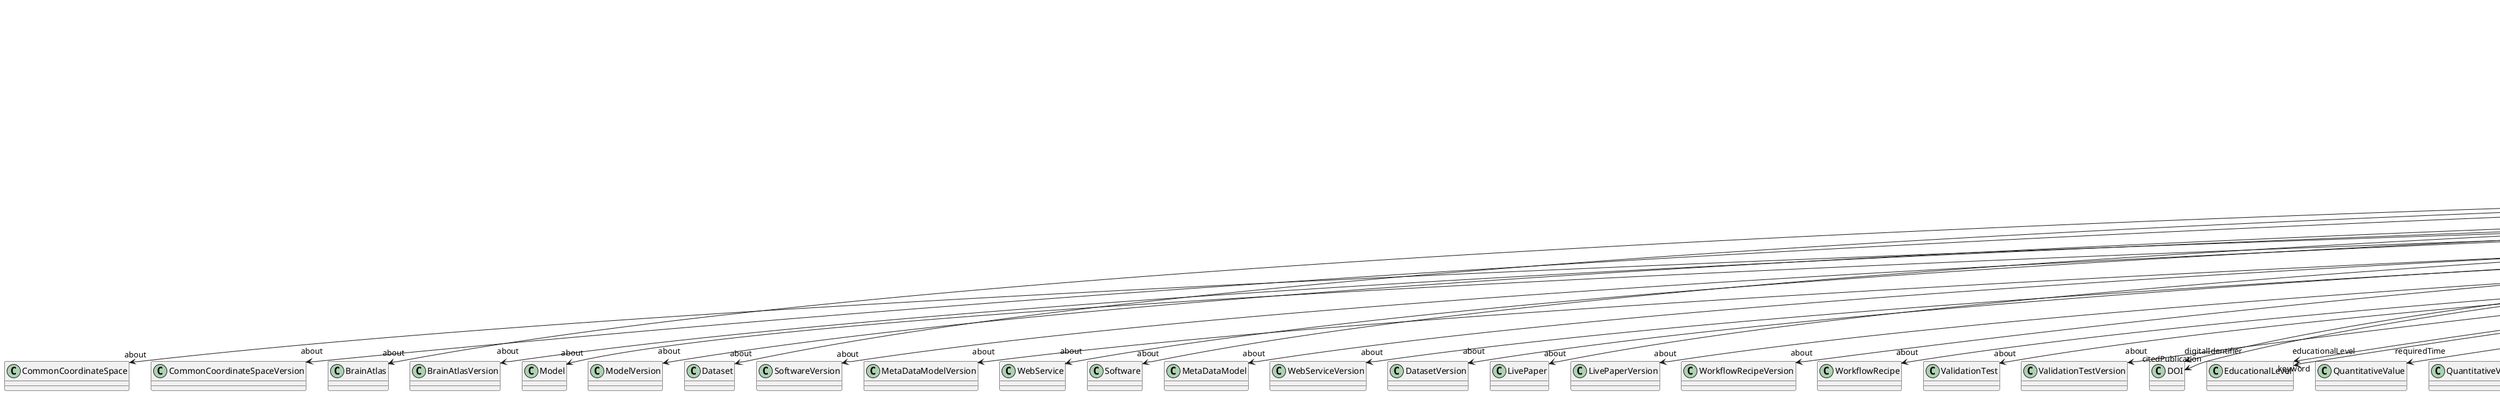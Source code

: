 @startuml
class LearningResource {
+about
+digitalIdentifier
+educationalLevel
+learningOutcome
+order
+prerequisite
+requiredTime
+topic
+type
+abstract
+author
+citedPublication
+copyright
+creationDate
+custodian
+editor
+funding
+IRI
+keyword
+license
+modificationDate
+name
+publicationDate
+publisher
+versionIdentifier

}
LearningResource -d-> "about" CommonCoordinateSpace
LearningResource -d-> "about" CommonCoordinateSpaceVersion
LearningResource -d-> "about" BrainAtlas
LearningResource -d-> "about" BrainAtlasVersion
LearningResource -d-> "about" Model
LearningResource -d-> "about" ModelVersion
LearningResource -d-> "about" Dataset
LearningResource -d-> "about" SoftwareVersion
LearningResource -d-> "about" MetaDataModelVersion
LearningResource -d-> "about" WebService
LearningResource -d-> "about" Software
LearningResource -d-> "about" MetaDataModel
LearningResource -d-> "about" WebServiceVersion
LearningResource -d-> "about" DatasetVersion
LearningResource -d-> "about" LivePaper
LearningResource -d-> "about" LivePaperVersion
LearningResource -d-> "about" WorkflowRecipeVersion
LearningResource -d-> "about" WorkflowRecipe
LearningResource -d-> "about" ValidationTest
LearningResource -d-> "about" ValidationTestVersion
LearningResource -d-> "digitalIdentifier" DOI
LearningResource -d-> "educationalLevel" EducationalLevel
LearningResource -d-> "requiredTime" QuantitativeValue
LearningResource -d-> "requiredTime" QuantitativeValueRange
LearningResource -d-> "type" LearningResourceType
LearningResource -d-> "author" Person
LearningResource -d-> "author" Consortium
LearningResource -d-> "author" Organization
LearningResource -d-> "citedPublication" DOI
LearningResource -d-> "citedPublication" ISBN
LearningResource -d-> "copyright" Copyright
LearningResource -d-> "custodian" Person
LearningResource -d-> "custodian" Consortium
LearningResource -d-> "custodian" Organization
LearningResource -d-> "editor" Person
LearningResource -d-> "funding" Funding
LearningResource -d-> "keyword" GeneticStrainType
LearningResource -d-> "keyword" AnnotationCriteriaType
LearningResource -d-> "keyword" TissueSampleType
LearningResource -d-> "keyword" ProductAccessibility
LearningResource -d-> "keyword" StimulationTechnique
LearningResource -d-> "keyword" OpticalStimulusType
LearningResource -d-> "keyword" Service
LearningResource -d-> "keyword" OrganismSystem
LearningResource -d-> "keyword" OperatingDevice
LearningResource -d-> "keyword" VisualStimulusType
LearningResource -d-> "keyword" CriteriaQualityType
LearningResource -d-> "keyword" Disease
LearningResource -d-> "keyword" SemanticDataType
LearningResource -d-> "keyword" SoftwareFeature
LearningResource -d-> "keyword" AtlasType
LearningResource -d-> "keyword" StimulationApproach
LearningResource -d-> "keyword" AnatomicalIdentificationType
LearningResource -d-> "keyword" ProgrammingLanguage
LearningResource -d-> "keyword" MeasuredSignalType
LearningResource -d-> "keyword" MeasuredQuantity
LearningResource -d-> "keyword" DataType
LearningResource -d-> "keyword" DeviceType
LearningResource -d-> "keyword" ModelScope
LearningResource -d-> "keyword" UnitOfMeasurement
LearningResource -d-> "keyword" AnatomicalPlane
LearningResource -d-> "keyword" CranialWindowConstructionType
LearningResource -d-> "keyword" CellType
LearningResource -d-> "keyword" Species
LearningResource -d-> "keyword" BiologicalSex
LearningResource -d-> "keyword" PatchClampVariation
LearningResource -d-> "keyword" AgeCategory
LearningResource -d-> "keyword" AnatomicalAxesOrientation
LearningResource -d-> "keyword" Laterality
LearningResource -d-> "keyword" QualitativeOverlap
LearningResource -d-> "keyword" Handedness
LearningResource -d-> "keyword" FileUsageRole
LearningResource -d-> "keyword" Terminology
LearningResource -d-> "keyword" TissueSampleAttribute
LearningResource -d-> "keyword" EthicsAssessment
LearningResource -d-> "keyword" ChemicalMixtureType
LearningResource -d-> "keyword" Technique
LearningResource -d-> "keyword" EducationalLevel
LearningResource -d-> "keyword" OrganismSubstance
LearningResource -d-> "keyword" BreedingType
LearningResource -d-> "keyword" SoftwareApplicationCategory
LearningResource -d-> "keyword" OlfactoryStimulusType
LearningResource -d-> "keyword" TermSuggestion
LearningResource -d-> "keyword" AnnotationType
LearningResource -d-> "keyword" AuditoryStimulusType
LearningResource -d-> "keyword" TactileStimulusType
LearningResource -d-> "keyword" ExperimentalApproach
LearningResource -d-> "keyword" SubjectAttribute
LearningResource -d-> "keyword" AnalysisTechnique
LearningResource -d-> "keyword" PreparationType
LearningResource -d-> "keyword" MetaDataModelType
LearningResource -d-> "keyword" FileBundleGrouping
LearningResource -d-> "keyword" ElectricalStimulusType
LearningResource -d-> "keyword" UBERONParcellation
LearningResource -d-> "keyword" Organ
LearningResource -d-> "keyword" Colormap
LearningResource -d-> "keyword" DiseaseModel
LearningResource -d-> "keyword" OperatingSystem
LearningResource -d-> "keyword" DifferenceMeasure
LearningResource -d-> "keyword" BiologicalOrder
LearningResource -d-> "keyword" ContributionType
LearningResource -d-> "keyword" SubcellularEntity
LearningResource -d-> "keyword" BiologicalProcess
LearningResource -d-> "keyword" Language
LearningResource -d-> "keyword" LearningResourceType
LearningResource -d-> "keyword" ActionStatusType
LearningResource -d-> "keyword" GustatoryStimulusType
LearningResource -d-> "keyword" TypeOfUncertainty
LearningResource -d-> "keyword" ModelAbstractionLevel
LearningResource -d-> "keyword" CellCultureType
LearningResource -d-> "keyword" FileRepositoryType
LearningResource -d-> "keyword" MolecularEntity
LearningResource -d-> "keyword" SetupType
LearningResource -d-> "keyword" CranialWindowReinforcementType
LearningResource -d-> "license" License
LearningResource -d-> "publisher" Person
LearningResource -d-> "publisher" Consortium
LearningResource -d-> "publisher" Organization

@enduml